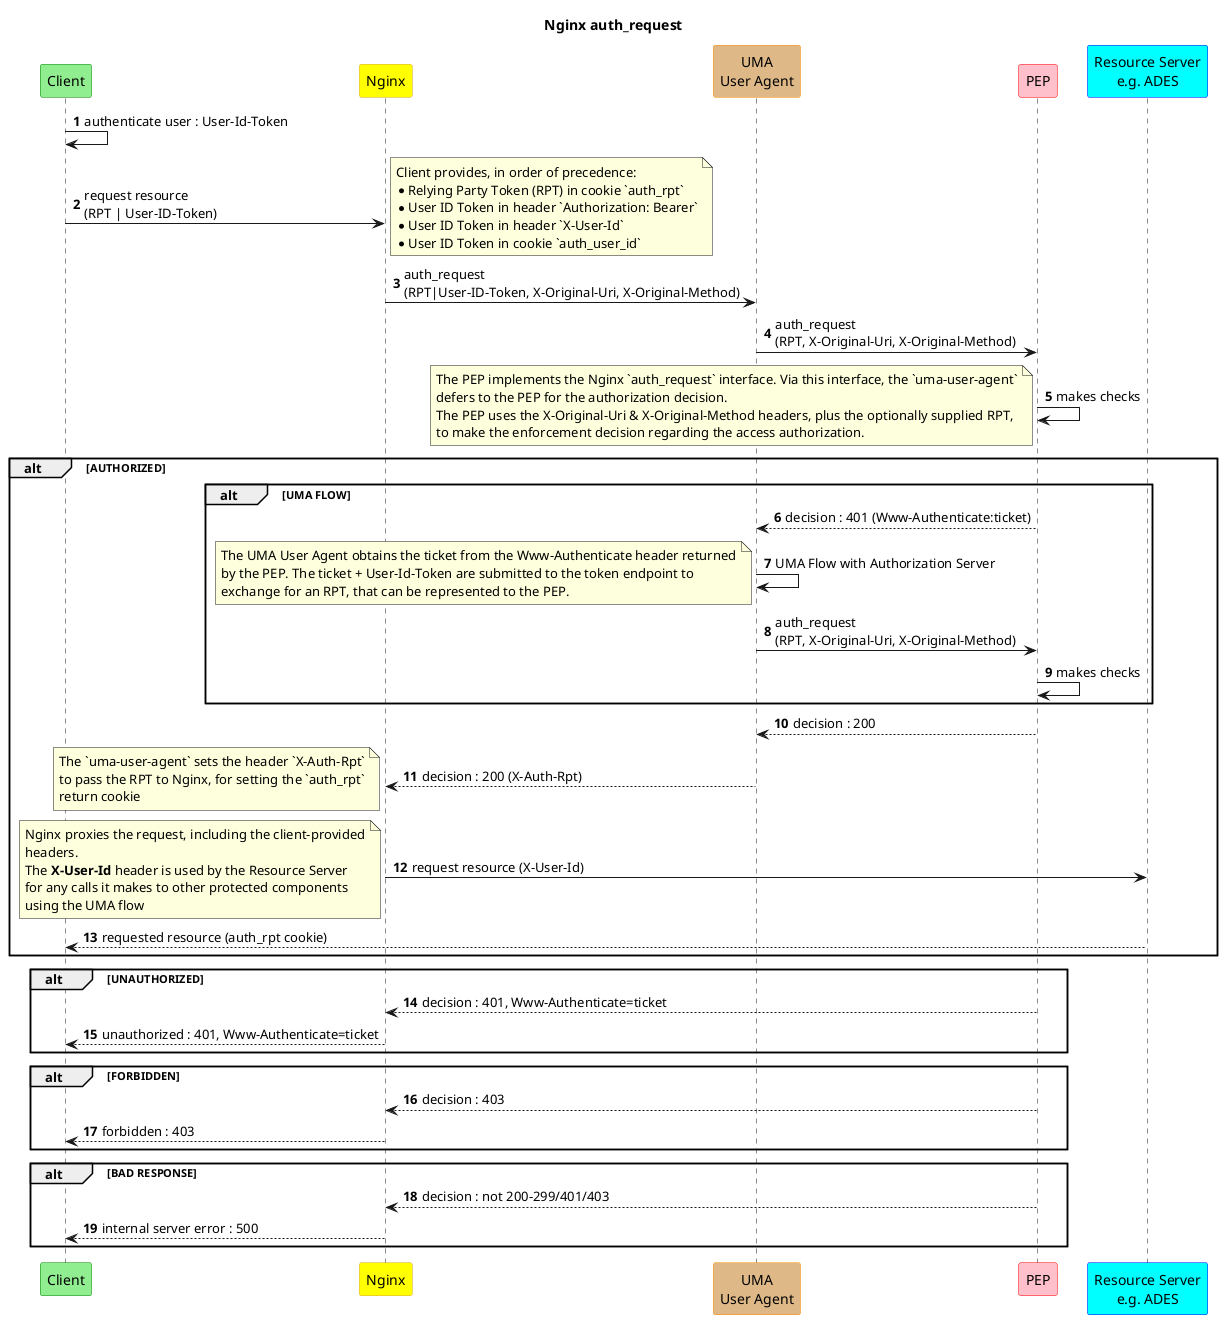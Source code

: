 @startuml nginx-auth_request-seq
title Nginx auth_request

hide stereotype

skinparam participant<<client>> {
  BackgroundColor LightGreen
  BorderColor Green
}
skinparam participant<<nginx>> {
  BackgroundColor Yellow
  BorderColor GoldenRod
}
skinparam participant<<agent>> {
  BackgroundColor BurlyWood
  BorderColor DarkOrange
}
skinparam participant<<pep>> {
  BackgroundColor Pink
  BorderColor Red
}
skinparam participant<<ades>> {
  BackgroundColor Cyan
  BorderColor Blue
}

participant "Client" as client<<client>> order 10
participant "Nginx" as nginx<<nginx>> order 20
participant "UMA\nUser Agent" as agent<<agent>> order 30
participant "PEP" as pep<<pep>> order 40
participant "Resource Server\ne.g. ADES" as ades<<ades>> order 50

autonumber
client -> client : authenticate user : User-Id-Token
client -> nginx : request resource\n(RPT | User-ID-Token)
note right
Client provides, in order of precedence:
* Relying Party Token (RPT) in cookie `auth_rpt`
* User ID Token in header `Authorization: Bearer`
* User ID Token in header `X-User-Id`
* User ID Token in cookie `auth_user_id`
end note
nginx -> agent : auth_request\n(RPT|User-ID-Token, X-Original-Uri, X-Original-Method)
agent -> pep : auth_request\n(RPT, X-Original-Uri, X-Original-Method)
pep -> pep : makes checks
note left
The PEP implements the Nginx `auth_request` interface. Via this interface, the `uma-user-agent`
defers to the PEP for the authorization decision.
The PEP uses the X-Original-Uri & X-Original-Method headers, plus the optionally supplied RPT,
to make the enforcement decision regarding the access authorization.
end note

alt AUTHORIZED
  alt UMA FLOW
    agent <-- pep : decision : 401 (Www-Authenticate:ticket)
    agent -> agent : UMA Flow with Authorization Server
    note left
    The UMA User Agent obtains the ticket from the Www-Authenticate header returned
    by the PEP. The ticket + User-Id-Token are submitted to the token endpoint to
    exchange for an RPT, that can be represented to the PEP.
    end note
    agent -> pep : auth_request\n(RPT, X-Original-Uri, X-Original-Method)
    pep -> pep : makes checks
  end
  agent <-- pep : decision : 200
  nginx <-- agent : decision : 200 (X-Auth-Rpt)
  note left
  The `uma-user-agent` sets the header `X-Auth-Rpt`
  to pass the RPT to Nginx, for setting the `auth_rpt`
  return cookie
  end note
  nginx -> ades : request resource (X-User-Id)
  note left
  Nginx proxies the request, including the client-provided
  headers.
  The **X-User-Id** header is used by the Resource Server
  for any calls it makes to other protected components
  using the UMA flow
  end note
  client <-- ades : requested resource (auth_rpt cookie)
end

alt UNAUTHORIZED
  nginx <-- pep : decision : 401, Www-Authenticate=ticket
  client <-- nginx : unauthorized : 401, Www-Authenticate=ticket
end

alt FORBIDDEN
  nginx <-- pep : decision : 403
  client <-- nginx : forbidden : 403
end

alt BAD RESPONSE
  nginx <-- pep : decision : not 200-299/401/403
  client <-- nginx : internal server error : 500
end

@enduml